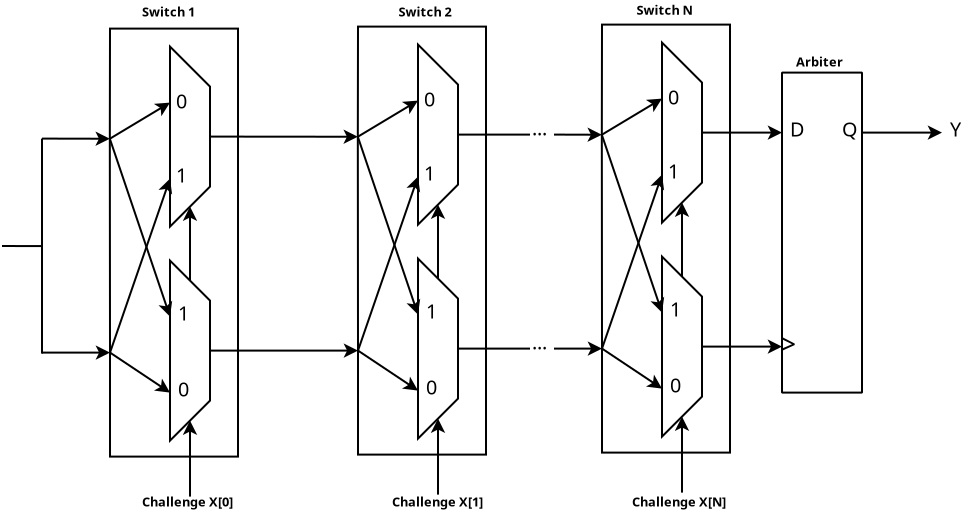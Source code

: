 <?xml version="1.0" encoding="UTF-8"?>
<dia:diagram xmlns:dia="http://www.lysator.liu.se/~alla/dia/">
  <dia:layer name="Background" visible="true" connectable="true" active="true">
    <dia:object type="Standard - Polygon" version="0" id="O0">
      <dia:attribute name="obj_pos">
        <dia:point val="-80,2.4"/>
      </dia:attribute>
      <dia:attribute name="obj_bb">
        <dia:rectangle val="-80.059,2.35;-73.55,23.85"/>
      </dia:attribute>
      <dia:attribute name="poly_points">
        <dia:point val="-80,2.4"/>
        <dia:point val="-73.6,2.4"/>
        <dia:point val="-73.6,23.8"/>
        <dia:point val="-80,23.8"/>
        <dia:point val="-80,18.6"/>
        <dia:point val="-80.009,7.907"/>
      </dia:attribute>
      <dia:attribute name="show_background">
        <dia:boolean val="false"/>
      </dia:attribute>
    </dia:object>
    <dia:group>
      <dia:attribute name="meta">
        <dia:composite type="dict"/>
      </dia:attribute>
      <dia:attribute name="matrix"/>
      <dia:group>
        <dia:attribute name="meta">
          <dia:composite type="dict"/>
        </dia:attribute>
        <dia:attribute name="matrix"/>
        <dia:object type="Standard - Polygon" version="0" id="O1">
          <dia:attribute name="obj_pos">
            <dia:point val="-77,3.3"/>
          </dia:attribute>
          <dia:attribute name="obj_bb">
            <dia:rectangle val="-77.05,3.179;-74.95,12.421"/>
          </dia:attribute>
          <dia:attribute name="poly_points">
            <dia:point val="-77,3.3"/>
            <dia:point val="-75,5.3"/>
            <dia:point val="-75,10.3"/>
            <dia:point val="-77,12.3"/>
            <dia:point val="-77,9.9"/>
            <dia:point val="-77,6.1"/>
          </dia:attribute>
          <dia:attribute name="show_background">
            <dia:boolean val="false"/>
          </dia:attribute>
        </dia:object>
        <dia:object type="Standard - Text" version="1" id="O2">
          <dia:attribute name="obj_pos">
            <dia:point val="-76.7,6.4"/>
          </dia:attribute>
          <dia:attribute name="obj_bb">
            <dia:rectangle val="-76.7,5.482;-76.073,6.635"/>
          </dia:attribute>
          <dia:attribute name="text">
            <dia:composite type="text">
              <dia:attribute name="string">
                <dia:string>#0#</dia:string>
              </dia:attribute>
              <dia:attribute name="font">
                <dia:font family="sans" style="0" name="Helvetica"/>
              </dia:attribute>
              <dia:attribute name="height">
                <dia:real val="1.235"/>
              </dia:attribute>
              <dia:attribute name="pos">
                <dia:point val="-76.7,6.4"/>
              </dia:attribute>
              <dia:attribute name="color">
                <dia:color val="#000000ff"/>
              </dia:attribute>
              <dia:attribute name="alignment">
                <dia:enum val="0"/>
              </dia:attribute>
            </dia:composite>
          </dia:attribute>
          <dia:attribute name="valign">
            <dia:enum val="3"/>
          </dia:attribute>
        </dia:object>
        <dia:object type="Standard - Text" version="1" id="O3">
          <dia:attribute name="obj_pos">
            <dia:point val="-76.7,10.1"/>
          </dia:attribute>
          <dia:attribute name="obj_bb">
            <dia:rectangle val="-76.7,9.182;-76.073,10.335"/>
          </dia:attribute>
          <dia:attribute name="text">
            <dia:composite type="text">
              <dia:attribute name="string">
                <dia:string>#1#</dia:string>
              </dia:attribute>
              <dia:attribute name="font">
                <dia:font family="sans" style="0" name="Helvetica"/>
              </dia:attribute>
              <dia:attribute name="height">
                <dia:real val="1.235"/>
              </dia:attribute>
              <dia:attribute name="pos">
                <dia:point val="-76.7,10.1"/>
              </dia:attribute>
              <dia:attribute name="color">
                <dia:color val="#000000ff"/>
              </dia:attribute>
              <dia:attribute name="alignment">
                <dia:enum val="0"/>
              </dia:attribute>
            </dia:composite>
          </dia:attribute>
          <dia:attribute name="valign">
            <dia:enum val="3"/>
          </dia:attribute>
        </dia:object>
      </dia:group>
      <dia:object type="Standard - Polygon" version="0" id="O4">
        <dia:attribute name="obj_pos">
          <dia:point val="-77,14"/>
        </dia:attribute>
        <dia:attribute name="obj_bb">
          <dia:rectangle val="-77.05,13.879;-74.95,23.121"/>
        </dia:attribute>
        <dia:attribute name="poly_points">
          <dia:point val="-77,14"/>
          <dia:point val="-75,16"/>
          <dia:point val="-75,21"/>
          <dia:point val="-77,23"/>
          <dia:point val="-77,20.6"/>
          <dia:point val="-77,16.8"/>
        </dia:attribute>
        <dia:attribute name="show_background">
          <dia:boolean val="false"/>
        </dia:attribute>
      </dia:object>
      <dia:object type="Standard - Text" version="1" id="O5">
        <dia:attribute name="obj_pos">
          <dia:point val="-76.6,20.8"/>
        </dia:attribute>
        <dia:attribute name="obj_bb">
          <dia:rectangle val="-76.6,19.883;-75.972,21.035"/>
        </dia:attribute>
        <dia:attribute name="text">
          <dia:composite type="text">
            <dia:attribute name="string">
              <dia:string>#0#</dia:string>
            </dia:attribute>
            <dia:attribute name="font">
              <dia:font family="sans" style="0" name="Helvetica"/>
            </dia:attribute>
            <dia:attribute name="height">
              <dia:real val="1.235"/>
            </dia:attribute>
            <dia:attribute name="pos">
              <dia:point val="-76.6,20.8"/>
            </dia:attribute>
            <dia:attribute name="color">
              <dia:color val="#000000ff"/>
            </dia:attribute>
            <dia:attribute name="alignment">
              <dia:enum val="0"/>
            </dia:attribute>
          </dia:composite>
        </dia:attribute>
        <dia:attribute name="valign">
          <dia:enum val="3"/>
        </dia:attribute>
        <dia:connections>
          <dia:connection handle="0" to="O4" connection="1"/>
        </dia:connections>
      </dia:object>
      <dia:object type="Standard - Text" version="1" id="O6">
        <dia:attribute name="obj_pos">
          <dia:point val="-76.6,17"/>
        </dia:attribute>
        <dia:attribute name="obj_bb">
          <dia:rectangle val="-76.6,16.082;-75.972,17.235"/>
        </dia:attribute>
        <dia:attribute name="text">
          <dia:composite type="text">
            <dia:attribute name="string">
              <dia:string>#1#</dia:string>
            </dia:attribute>
            <dia:attribute name="font">
              <dia:font family="sans" style="0" name="Helvetica"/>
            </dia:attribute>
            <dia:attribute name="height">
              <dia:real val="1.235"/>
            </dia:attribute>
            <dia:attribute name="pos">
              <dia:point val="-76.6,17"/>
            </dia:attribute>
            <dia:attribute name="color">
              <dia:color val="#000000ff"/>
            </dia:attribute>
            <dia:attribute name="alignment">
              <dia:enum val="0"/>
            </dia:attribute>
          </dia:composite>
        </dia:attribute>
        <dia:attribute name="valign">
          <dia:enum val="3"/>
        </dia:attribute>
      </dia:object>
      <dia:object type="Standard - Line" version="0" id="O7">
        <dia:attribute name="obj_pos">
          <dia:point val="-76,15"/>
        </dia:attribute>
        <dia:attribute name="obj_bb">
          <dia:rectangle val="-76.362,11.25;-75.638,15.05"/>
        </dia:attribute>
        <dia:attribute name="conn_endpoints">
          <dia:point val="-76,15"/>
          <dia:point val="-76,11.3"/>
        </dia:attribute>
        <dia:attribute name="numcp">
          <dia:int val="1"/>
        </dia:attribute>
        <dia:attribute name="end_arrow">
          <dia:enum val="22"/>
        </dia:attribute>
        <dia:attribute name="end_arrow_length">
          <dia:real val="0.5"/>
        </dia:attribute>
        <dia:attribute name="end_arrow_width">
          <dia:real val="0.5"/>
        </dia:attribute>
      </dia:object>
    </dia:group>
    <dia:object type="Standard - Text" version="1" id="O8">
      <dia:attribute name="obj_pos">
        <dia:point val="-78.27,1.905"/>
      </dia:attribute>
      <dia:attribute name="obj_bb">
        <dia:rectangle val="-78.27,1.31;-74.877,2.057"/>
      </dia:attribute>
      <dia:attribute name="text">
        <dia:composite type="text">
          <dia:attribute name="string">
            <dia:string>#Switch N #</dia:string>
          </dia:attribute>
          <dia:attribute name="font">
            <dia:font family="sans" style="80" name="Helvetica-Bold"/>
          </dia:attribute>
          <dia:attribute name="height">
            <dia:real val="0.8"/>
          </dia:attribute>
          <dia:attribute name="pos">
            <dia:point val="-78.27,1.905"/>
          </dia:attribute>
          <dia:attribute name="color">
            <dia:color val="#000000ff"/>
          </dia:attribute>
          <dia:attribute name="alignment">
            <dia:enum val="0"/>
          </dia:attribute>
        </dia:composite>
      </dia:attribute>
      <dia:attribute name="valign">
        <dia:enum val="3"/>
      </dia:attribute>
    </dia:object>
    <dia:object type="Standard - Line" version="0" id="O9">
      <dia:attribute name="obj_pos">
        <dia:point val="-80.009,7.907"/>
      </dia:attribute>
      <dia:attribute name="obj_bb">
        <dia:rectangle val="-80.073,7.843;-76.889,16.863"/>
      </dia:attribute>
      <dia:attribute name="conn_endpoints">
        <dia:point val="-80.009,7.907"/>
        <dia:point val="-77,16.8"/>
      </dia:attribute>
      <dia:attribute name="numcp">
        <dia:int val="1"/>
      </dia:attribute>
      <dia:attribute name="end_arrow">
        <dia:enum val="22"/>
      </dia:attribute>
      <dia:attribute name="end_arrow_length">
        <dia:real val="0.5"/>
      </dia:attribute>
      <dia:attribute name="end_arrow_width">
        <dia:real val="0.5"/>
      </dia:attribute>
      <dia:connections>
        <dia:connection handle="0" to="O0" connection="10"/>
        <dia:connection handle="1" to="O4" connection="10"/>
      </dia:connections>
    </dia:object>
    <dia:object type="Standard - Line" version="0" id="O10">
      <dia:attribute name="obj_pos">
        <dia:point val="-80.009,7.907"/>
      </dia:attribute>
      <dia:attribute name="obj_bb">
        <dia:rectangle val="-80.078,6.031;-76.931,7.975"/>
      </dia:attribute>
      <dia:attribute name="conn_endpoints">
        <dia:point val="-80.009,7.907"/>
        <dia:point val="-77,6.1"/>
      </dia:attribute>
      <dia:attribute name="numcp">
        <dia:int val="1"/>
      </dia:attribute>
      <dia:attribute name="end_arrow">
        <dia:enum val="22"/>
      </dia:attribute>
      <dia:attribute name="end_arrow_length">
        <dia:real val="0.5"/>
      </dia:attribute>
      <dia:attribute name="end_arrow_width">
        <dia:real val="0.5"/>
      </dia:attribute>
      <dia:connections>
        <dia:connection handle="0" to="O0" connection="10"/>
        <dia:connection handle="1" to="O1" connection="10"/>
      </dia:connections>
    </dia:object>
    <dia:object type="Standard - Line" version="0" id="O11">
      <dia:attribute name="obj_pos">
        <dia:point val="-80,18.6"/>
      </dia:attribute>
      <dia:attribute name="obj_bb">
        <dia:rectangle val="-80.064,9.836;-76.892,18.664"/>
      </dia:attribute>
      <dia:attribute name="conn_endpoints">
        <dia:point val="-80,18.6"/>
        <dia:point val="-77,9.9"/>
      </dia:attribute>
      <dia:attribute name="numcp">
        <dia:int val="1"/>
      </dia:attribute>
      <dia:attribute name="end_arrow">
        <dia:enum val="22"/>
      </dia:attribute>
      <dia:attribute name="end_arrow_length">
        <dia:real val="0.5"/>
      </dia:attribute>
      <dia:attribute name="end_arrow_width">
        <dia:real val="0.5"/>
      </dia:attribute>
      <dia:connections>
        <dia:connection handle="0" to="O0" connection="8"/>
        <dia:connection handle="1" to="O1" connection="8"/>
      </dia:connections>
    </dia:object>
    <dia:object type="Standard - Line" version="0" id="O12">
      <dia:attribute name="obj_pos">
        <dia:point val="-80,18.6"/>
      </dia:attribute>
      <dia:attribute name="obj_bb">
        <dia:rectangle val="-80.069,18.531;-76.931,20.669"/>
      </dia:attribute>
      <dia:attribute name="conn_endpoints">
        <dia:point val="-80,18.6"/>
        <dia:point val="-77,20.6"/>
      </dia:attribute>
      <dia:attribute name="numcp">
        <dia:int val="1"/>
      </dia:attribute>
      <dia:attribute name="end_arrow">
        <dia:enum val="22"/>
      </dia:attribute>
      <dia:attribute name="end_arrow_length">
        <dia:real val="0.5"/>
      </dia:attribute>
      <dia:attribute name="end_arrow_width">
        <dia:real val="0.5"/>
      </dia:attribute>
      <dia:connections>
        <dia:connection handle="0" to="O0" connection="8"/>
        <dia:connection handle="1" to="O4" connection="8"/>
      </dia:connections>
    </dia:object>
    <dia:object type="Standard - Line" version="0" id="O13">
      <dia:attribute name="obj_pos">
        <dia:point val="-76,25.8"/>
      </dia:attribute>
      <dia:attribute name="obj_bb">
        <dia:rectangle val="-76.362,21.95;-75.638,25.85"/>
      </dia:attribute>
      <dia:attribute name="conn_endpoints">
        <dia:point val="-76,25.8"/>
        <dia:point val="-76,22"/>
      </dia:attribute>
      <dia:attribute name="numcp">
        <dia:int val="1"/>
      </dia:attribute>
      <dia:attribute name="end_arrow">
        <dia:enum val="22"/>
      </dia:attribute>
      <dia:attribute name="end_arrow_length">
        <dia:real val="0.5"/>
      </dia:attribute>
      <dia:attribute name="end_arrow_width">
        <dia:real val="0.5"/>
      </dia:attribute>
      <dia:connections>
        <dia:connection handle="1" to="O4" connection="5"/>
      </dia:connections>
    </dia:object>
    <dia:object type="Standard - Line" version="0" id="O14">
      <dia:attribute name="obj_pos">
        <dia:point val="-82.4,7.9"/>
      </dia:attribute>
      <dia:attribute name="obj_bb">
        <dia:rectangle val="-82.45,7.543;-79.959,8.267"/>
      </dia:attribute>
      <dia:attribute name="conn_endpoints">
        <dia:point val="-82.4,7.9"/>
        <dia:point val="-80.009,7.907"/>
      </dia:attribute>
      <dia:attribute name="numcp">
        <dia:int val="1"/>
      </dia:attribute>
      <dia:attribute name="end_arrow">
        <dia:enum val="22"/>
      </dia:attribute>
      <dia:attribute name="end_arrow_length">
        <dia:real val="0.5"/>
      </dia:attribute>
      <dia:attribute name="end_arrow_width">
        <dia:real val="0.5"/>
      </dia:attribute>
      <dia:connections>
        <dia:connection handle="1" to="O0" connection="10"/>
      </dia:connections>
    </dia:object>
    <dia:object type="Standard - Line" version="0" id="O15">
      <dia:attribute name="obj_pos">
        <dia:point val="-82.4,18.6"/>
      </dia:attribute>
      <dia:attribute name="obj_bb">
        <dia:rectangle val="-82.45,18.238;-79.95,18.962"/>
      </dia:attribute>
      <dia:attribute name="conn_endpoints">
        <dia:point val="-82.4,18.6"/>
        <dia:point val="-80,18.6"/>
      </dia:attribute>
      <dia:attribute name="numcp">
        <dia:int val="1"/>
      </dia:attribute>
      <dia:attribute name="end_arrow">
        <dia:enum val="22"/>
      </dia:attribute>
      <dia:attribute name="end_arrow_length">
        <dia:real val="0.5"/>
      </dia:attribute>
      <dia:attribute name="end_arrow_width">
        <dia:real val="0.5"/>
      </dia:attribute>
      <dia:connections>
        <dia:connection handle="1" to="O0" connection="8"/>
      </dia:connections>
    </dia:object>
    <dia:object type="Standard - Polygon" version="0" id="O16">
      <dia:attribute name="obj_pos">
        <dia:point val="-71,4.8"/>
      </dia:attribute>
      <dia:attribute name="obj_bb">
        <dia:rectangle val="-71.05,4.75;-66.95,20.85"/>
      </dia:attribute>
      <dia:attribute name="poly_points">
        <dia:point val="-71,4.8"/>
        <dia:point val="-67,4.8"/>
        <dia:point val="-67,7.8"/>
        <dia:point val="-67,20.8"/>
        <dia:point val="-71,20.8"/>
        <dia:point val="-71,18.5"/>
        <dia:point val="-71,7.8"/>
      </dia:attribute>
      <dia:attribute name="show_background">
        <dia:boolean val="false"/>
      </dia:attribute>
      <dia:attribute name="line_join">
        <dia:enum val="2"/>
      </dia:attribute>
    </dia:object>
    <dia:object type="Standard - Text" version="1" id="O17">
      <dia:attribute name="obj_pos">
        <dia:point val="-70.6,8"/>
      </dia:attribute>
      <dia:attribute name="obj_bb">
        <dia:rectangle val="-70.6,7.082;-69.84,8.235"/>
      </dia:attribute>
      <dia:attribute name="text">
        <dia:composite type="text">
          <dia:attribute name="string">
            <dia:string>#D#</dia:string>
          </dia:attribute>
          <dia:attribute name="font">
            <dia:font family="sans" style="0" name="Helvetica"/>
          </dia:attribute>
          <dia:attribute name="height">
            <dia:real val="1.235"/>
          </dia:attribute>
          <dia:attribute name="pos">
            <dia:point val="-70.6,8"/>
          </dia:attribute>
          <dia:attribute name="color">
            <dia:color val="#000000ff"/>
          </dia:attribute>
          <dia:attribute name="alignment">
            <dia:enum val="0"/>
          </dia:attribute>
        </dia:composite>
      </dia:attribute>
      <dia:attribute name="valign">
        <dia:enum val="3"/>
      </dia:attribute>
    </dia:object>
    <dia:object type="Standard - Text" version="1" id="O18">
      <dia:attribute name="obj_pos">
        <dia:point val="-71.1,18.9"/>
      </dia:attribute>
      <dia:attribute name="obj_bb">
        <dia:rectangle val="-71.1,17.59;-69.918,19.235"/>
      </dia:attribute>
      <dia:attribute name="text">
        <dia:composite type="text">
          <dia:attribute name="string">
            <dia:string>#&gt;#</dia:string>
          </dia:attribute>
          <dia:attribute name="font">
            <dia:font family="sans" style="0" name="Helvetica"/>
          </dia:attribute>
          <dia:attribute name="height">
            <dia:real val="1.764"/>
          </dia:attribute>
          <dia:attribute name="pos">
            <dia:point val="-71.1,18.9"/>
          </dia:attribute>
          <dia:attribute name="color">
            <dia:color val="#000000ff"/>
          </dia:attribute>
          <dia:attribute name="alignment">
            <dia:enum val="0"/>
          </dia:attribute>
        </dia:composite>
      </dia:attribute>
      <dia:attribute name="valign">
        <dia:enum val="3"/>
      </dia:attribute>
    </dia:object>
    <dia:object type="Standard - Text" version="1" id="O19">
      <dia:attribute name="obj_pos">
        <dia:point val="-68,8"/>
      </dia:attribute>
      <dia:attribute name="obj_bb">
        <dia:rectangle val="-68,7.082;-67.222,8.235"/>
      </dia:attribute>
      <dia:attribute name="text">
        <dia:composite type="text">
          <dia:attribute name="string">
            <dia:string>#Q#</dia:string>
          </dia:attribute>
          <dia:attribute name="font">
            <dia:font family="sans" style="0" name="Helvetica"/>
          </dia:attribute>
          <dia:attribute name="height">
            <dia:real val="1.235"/>
          </dia:attribute>
          <dia:attribute name="pos">
            <dia:point val="-68,8"/>
          </dia:attribute>
          <dia:attribute name="color">
            <dia:color val="#000000ff"/>
          </dia:attribute>
          <dia:attribute name="alignment">
            <dia:enum val="0"/>
          </dia:attribute>
        </dia:composite>
      </dia:attribute>
      <dia:attribute name="valign">
        <dia:enum val="3"/>
      </dia:attribute>
    </dia:object>
    <dia:object type="Standard - Line" version="0" id="O20">
      <dia:attribute name="obj_pos">
        <dia:point val="-75,7.8"/>
      </dia:attribute>
      <dia:attribute name="obj_bb">
        <dia:rectangle val="-75.05,7.438;-70.95,8.162"/>
      </dia:attribute>
      <dia:attribute name="conn_endpoints">
        <dia:point val="-75,7.8"/>
        <dia:point val="-71,7.8"/>
      </dia:attribute>
      <dia:attribute name="numcp">
        <dia:int val="1"/>
      </dia:attribute>
      <dia:attribute name="end_arrow">
        <dia:enum val="22"/>
      </dia:attribute>
      <dia:attribute name="end_arrow_length">
        <dia:real val="0.5"/>
      </dia:attribute>
      <dia:attribute name="end_arrow_width">
        <dia:real val="0.5"/>
      </dia:attribute>
      <dia:connections>
        <dia:connection handle="0" to="O1" connection="3"/>
        <dia:connection handle="1" to="O16" connection="12"/>
      </dia:connections>
    </dia:object>
    <dia:object type="Standard - Line" version="0" id="O21">
      <dia:attribute name="obj_pos">
        <dia:point val="-75,18.5"/>
      </dia:attribute>
      <dia:attribute name="obj_bb">
        <dia:rectangle val="-75.05,18.138;-70.95,18.862"/>
      </dia:attribute>
      <dia:attribute name="conn_endpoints">
        <dia:point val="-75,18.5"/>
        <dia:point val="-71,18.5"/>
      </dia:attribute>
      <dia:attribute name="numcp">
        <dia:int val="1"/>
      </dia:attribute>
      <dia:attribute name="end_arrow">
        <dia:enum val="22"/>
      </dia:attribute>
      <dia:attribute name="end_arrow_length">
        <dia:real val="0.5"/>
      </dia:attribute>
      <dia:attribute name="end_arrow_width">
        <dia:real val="0.5"/>
      </dia:attribute>
      <dia:connections>
        <dia:connection handle="0" to="O4" connection="3"/>
        <dia:connection handle="1" to="O16" connection="10"/>
      </dia:connections>
    </dia:object>
    <dia:object type="Standard - Polygon" version="0" id="O22">
      <dia:attribute name="obj_pos">
        <dia:point val="-92.2,2.5"/>
      </dia:attribute>
      <dia:attribute name="obj_bb">
        <dia:rectangle val="-92.259,2.45;-85.75,23.95"/>
      </dia:attribute>
      <dia:attribute name="poly_points">
        <dia:point val="-92.2,2.5"/>
        <dia:point val="-85.8,2.5"/>
        <dia:point val="-85.8,23.9"/>
        <dia:point val="-92.2,23.9"/>
        <dia:point val="-92.2,18.7"/>
        <dia:point val="-92.209,8.007"/>
      </dia:attribute>
      <dia:attribute name="show_background">
        <dia:boolean val="false"/>
      </dia:attribute>
    </dia:object>
    <dia:group>
      <dia:attribute name="meta">
        <dia:composite type="dict"/>
      </dia:attribute>
      <dia:attribute name="matrix"/>
      <dia:group>
        <dia:attribute name="meta">
          <dia:composite type="dict"/>
        </dia:attribute>
        <dia:attribute name="matrix"/>
        <dia:object type="Standard - Polygon" version="0" id="O23">
          <dia:attribute name="obj_pos">
            <dia:point val="-89.2,3.4"/>
          </dia:attribute>
          <dia:attribute name="obj_bb">
            <dia:rectangle val="-89.25,3.279;-87.15,12.521"/>
          </dia:attribute>
          <dia:attribute name="poly_points">
            <dia:point val="-89.2,3.4"/>
            <dia:point val="-87.2,5.4"/>
            <dia:point val="-87.2,10.4"/>
            <dia:point val="-89.2,12.4"/>
            <dia:point val="-89.2,10"/>
            <dia:point val="-89.2,6.2"/>
          </dia:attribute>
          <dia:attribute name="show_background">
            <dia:boolean val="false"/>
          </dia:attribute>
        </dia:object>
        <dia:object type="Standard - Text" version="1" id="O24">
          <dia:attribute name="obj_pos">
            <dia:point val="-88.9,6.5"/>
          </dia:attribute>
          <dia:attribute name="obj_bb">
            <dia:rectangle val="-88.9,5.582;-88.272,6.735"/>
          </dia:attribute>
          <dia:attribute name="text">
            <dia:composite type="text">
              <dia:attribute name="string">
                <dia:string>#0#</dia:string>
              </dia:attribute>
              <dia:attribute name="font">
                <dia:font family="sans" style="0" name="Helvetica"/>
              </dia:attribute>
              <dia:attribute name="height">
                <dia:real val="1.235"/>
              </dia:attribute>
              <dia:attribute name="pos">
                <dia:point val="-88.9,6.5"/>
              </dia:attribute>
              <dia:attribute name="color">
                <dia:color val="#000000ff"/>
              </dia:attribute>
              <dia:attribute name="alignment">
                <dia:enum val="0"/>
              </dia:attribute>
            </dia:composite>
          </dia:attribute>
          <dia:attribute name="valign">
            <dia:enum val="3"/>
          </dia:attribute>
        </dia:object>
        <dia:object type="Standard - Text" version="1" id="O25">
          <dia:attribute name="obj_pos">
            <dia:point val="-88.9,10.2"/>
          </dia:attribute>
          <dia:attribute name="obj_bb">
            <dia:rectangle val="-88.9,9.283;-88.272,10.435"/>
          </dia:attribute>
          <dia:attribute name="text">
            <dia:composite type="text">
              <dia:attribute name="string">
                <dia:string>#1#</dia:string>
              </dia:attribute>
              <dia:attribute name="font">
                <dia:font family="sans" style="0" name="Helvetica"/>
              </dia:attribute>
              <dia:attribute name="height">
                <dia:real val="1.235"/>
              </dia:attribute>
              <dia:attribute name="pos">
                <dia:point val="-88.9,10.2"/>
              </dia:attribute>
              <dia:attribute name="color">
                <dia:color val="#000000ff"/>
              </dia:attribute>
              <dia:attribute name="alignment">
                <dia:enum val="0"/>
              </dia:attribute>
            </dia:composite>
          </dia:attribute>
          <dia:attribute name="valign">
            <dia:enum val="3"/>
          </dia:attribute>
        </dia:object>
      </dia:group>
      <dia:object type="Standard - Polygon" version="0" id="O26">
        <dia:attribute name="obj_pos">
          <dia:point val="-89.2,14.1"/>
        </dia:attribute>
        <dia:attribute name="obj_bb">
          <dia:rectangle val="-89.25,13.979;-87.15,23.221"/>
        </dia:attribute>
        <dia:attribute name="poly_points">
          <dia:point val="-89.2,14.1"/>
          <dia:point val="-87.2,16.1"/>
          <dia:point val="-87.2,21.1"/>
          <dia:point val="-89.2,23.1"/>
          <dia:point val="-89.2,20.7"/>
          <dia:point val="-89.2,16.9"/>
        </dia:attribute>
        <dia:attribute name="show_background">
          <dia:boolean val="false"/>
        </dia:attribute>
      </dia:object>
      <dia:object type="Standard - Text" version="1" id="O27">
        <dia:attribute name="obj_pos">
          <dia:point val="-88.8,20.9"/>
        </dia:attribute>
        <dia:attribute name="obj_bb">
          <dia:rectangle val="-88.8,19.983;-88.172,21.135"/>
        </dia:attribute>
        <dia:attribute name="text">
          <dia:composite type="text">
            <dia:attribute name="string">
              <dia:string>#0#</dia:string>
            </dia:attribute>
            <dia:attribute name="font">
              <dia:font family="sans" style="0" name="Helvetica"/>
            </dia:attribute>
            <dia:attribute name="height">
              <dia:real val="1.235"/>
            </dia:attribute>
            <dia:attribute name="pos">
              <dia:point val="-88.8,20.9"/>
            </dia:attribute>
            <dia:attribute name="color">
              <dia:color val="#000000ff"/>
            </dia:attribute>
            <dia:attribute name="alignment">
              <dia:enum val="0"/>
            </dia:attribute>
          </dia:composite>
        </dia:attribute>
        <dia:attribute name="valign">
          <dia:enum val="3"/>
        </dia:attribute>
        <dia:connections>
          <dia:connection handle="0" to="O26" connection="1"/>
        </dia:connections>
      </dia:object>
      <dia:object type="Standard - Text" version="1" id="O28">
        <dia:attribute name="obj_pos">
          <dia:point val="-88.8,17.1"/>
        </dia:attribute>
        <dia:attribute name="obj_bb">
          <dia:rectangle val="-88.8,16.183;-88.172,17.335"/>
        </dia:attribute>
        <dia:attribute name="text">
          <dia:composite type="text">
            <dia:attribute name="string">
              <dia:string>#1#</dia:string>
            </dia:attribute>
            <dia:attribute name="font">
              <dia:font family="sans" style="0" name="Helvetica"/>
            </dia:attribute>
            <dia:attribute name="height">
              <dia:real val="1.235"/>
            </dia:attribute>
            <dia:attribute name="pos">
              <dia:point val="-88.8,17.1"/>
            </dia:attribute>
            <dia:attribute name="color">
              <dia:color val="#000000ff"/>
            </dia:attribute>
            <dia:attribute name="alignment">
              <dia:enum val="0"/>
            </dia:attribute>
          </dia:composite>
        </dia:attribute>
        <dia:attribute name="valign">
          <dia:enum val="3"/>
        </dia:attribute>
      </dia:object>
      <dia:object type="Standard - Line" version="0" id="O29">
        <dia:attribute name="obj_pos">
          <dia:point val="-88.2,15.1"/>
        </dia:attribute>
        <dia:attribute name="obj_bb">
          <dia:rectangle val="-88.562,11.35;-87.838,15.15"/>
        </dia:attribute>
        <dia:attribute name="conn_endpoints">
          <dia:point val="-88.2,15.1"/>
          <dia:point val="-88.2,11.4"/>
        </dia:attribute>
        <dia:attribute name="numcp">
          <dia:int val="1"/>
        </dia:attribute>
        <dia:attribute name="end_arrow">
          <dia:enum val="22"/>
        </dia:attribute>
        <dia:attribute name="end_arrow_length">
          <dia:real val="0.5"/>
        </dia:attribute>
        <dia:attribute name="end_arrow_width">
          <dia:real val="0.5"/>
        </dia:attribute>
      </dia:object>
    </dia:group>
    <dia:object type="Standard - Text" version="1" id="O30">
      <dia:attribute name="obj_pos">
        <dia:point val="-90.177,2"/>
      </dia:attribute>
      <dia:attribute name="obj_bb">
        <dia:rectangle val="-90.177,1.405;-87.097,2.152"/>
      </dia:attribute>
      <dia:attribute name="text">
        <dia:composite type="text">
          <dia:attribute name="string">
            <dia:string>#Switch 2#</dia:string>
          </dia:attribute>
          <dia:attribute name="font">
            <dia:font family="sans" style="80" name="Helvetica-Bold"/>
          </dia:attribute>
          <dia:attribute name="height">
            <dia:real val="0.8"/>
          </dia:attribute>
          <dia:attribute name="pos">
            <dia:point val="-90.177,2"/>
          </dia:attribute>
          <dia:attribute name="color">
            <dia:color val="#000000ff"/>
          </dia:attribute>
          <dia:attribute name="alignment">
            <dia:enum val="0"/>
          </dia:attribute>
        </dia:composite>
      </dia:attribute>
      <dia:attribute name="valign">
        <dia:enum val="3"/>
      </dia:attribute>
    </dia:object>
    <dia:object type="Standard - Line" version="0" id="O31">
      <dia:attribute name="obj_pos">
        <dia:point val="-92.209,8.007"/>
      </dia:attribute>
      <dia:attribute name="obj_bb">
        <dia:rectangle val="-92.273,7.944;-89.089,16.963"/>
      </dia:attribute>
      <dia:attribute name="conn_endpoints">
        <dia:point val="-92.209,8.007"/>
        <dia:point val="-89.2,16.9"/>
      </dia:attribute>
      <dia:attribute name="numcp">
        <dia:int val="1"/>
      </dia:attribute>
      <dia:attribute name="end_arrow">
        <dia:enum val="22"/>
      </dia:attribute>
      <dia:attribute name="end_arrow_length">
        <dia:real val="0.5"/>
      </dia:attribute>
      <dia:attribute name="end_arrow_width">
        <dia:real val="0.5"/>
      </dia:attribute>
      <dia:connections>
        <dia:connection handle="0" to="O22" connection="10"/>
        <dia:connection handle="1" to="O26" connection="10"/>
      </dia:connections>
    </dia:object>
    <dia:object type="Standard - Line" version="0" id="O32">
      <dia:attribute name="obj_pos">
        <dia:point val="-92.209,8.007"/>
      </dia:attribute>
      <dia:attribute name="obj_bb">
        <dia:rectangle val="-92.278,6.131;-89.131,8.075"/>
      </dia:attribute>
      <dia:attribute name="conn_endpoints">
        <dia:point val="-92.209,8.007"/>
        <dia:point val="-89.2,6.2"/>
      </dia:attribute>
      <dia:attribute name="numcp">
        <dia:int val="1"/>
      </dia:attribute>
      <dia:attribute name="end_arrow">
        <dia:enum val="22"/>
      </dia:attribute>
      <dia:attribute name="end_arrow_length">
        <dia:real val="0.5"/>
      </dia:attribute>
      <dia:attribute name="end_arrow_width">
        <dia:real val="0.5"/>
      </dia:attribute>
      <dia:connections>
        <dia:connection handle="0" to="O22" connection="10"/>
        <dia:connection handle="1" to="O23" connection="10"/>
      </dia:connections>
    </dia:object>
    <dia:object type="Standard - Line" version="0" id="O33">
      <dia:attribute name="obj_pos">
        <dia:point val="-92.2,18.7"/>
      </dia:attribute>
      <dia:attribute name="obj_bb">
        <dia:rectangle val="-92.264,9.936;-89.092,18.764"/>
      </dia:attribute>
      <dia:attribute name="conn_endpoints">
        <dia:point val="-92.2,18.7"/>
        <dia:point val="-89.2,10"/>
      </dia:attribute>
      <dia:attribute name="numcp">
        <dia:int val="1"/>
      </dia:attribute>
      <dia:attribute name="end_arrow">
        <dia:enum val="22"/>
      </dia:attribute>
      <dia:attribute name="end_arrow_length">
        <dia:real val="0.5"/>
      </dia:attribute>
      <dia:attribute name="end_arrow_width">
        <dia:real val="0.5"/>
      </dia:attribute>
      <dia:connections>
        <dia:connection handle="0" to="O22" connection="8"/>
        <dia:connection handle="1" to="O23" connection="8"/>
      </dia:connections>
    </dia:object>
    <dia:object type="Standard - Line" version="0" id="O34">
      <dia:attribute name="obj_pos">
        <dia:point val="-92.2,18.7"/>
      </dia:attribute>
      <dia:attribute name="obj_bb">
        <dia:rectangle val="-92.269,18.631;-89.131,20.769"/>
      </dia:attribute>
      <dia:attribute name="conn_endpoints">
        <dia:point val="-92.2,18.7"/>
        <dia:point val="-89.2,20.7"/>
      </dia:attribute>
      <dia:attribute name="numcp">
        <dia:int val="1"/>
      </dia:attribute>
      <dia:attribute name="end_arrow">
        <dia:enum val="22"/>
      </dia:attribute>
      <dia:attribute name="end_arrow_length">
        <dia:real val="0.5"/>
      </dia:attribute>
      <dia:attribute name="end_arrow_width">
        <dia:real val="0.5"/>
      </dia:attribute>
      <dia:connections>
        <dia:connection handle="0" to="O22" connection="8"/>
        <dia:connection handle="1" to="O26" connection="8"/>
      </dia:connections>
    </dia:object>
    <dia:object type="Standard - Line" version="0" id="O35">
      <dia:attribute name="obj_pos">
        <dia:point val="-88.2,25.9"/>
      </dia:attribute>
      <dia:attribute name="obj_bb">
        <dia:rectangle val="-88.562,22.05;-87.838,25.95"/>
      </dia:attribute>
      <dia:attribute name="conn_endpoints">
        <dia:point val="-88.2,25.9"/>
        <dia:point val="-88.2,22.1"/>
      </dia:attribute>
      <dia:attribute name="numcp">
        <dia:int val="1"/>
      </dia:attribute>
      <dia:attribute name="end_arrow">
        <dia:enum val="22"/>
      </dia:attribute>
      <dia:attribute name="end_arrow_length">
        <dia:real val="0.5"/>
      </dia:attribute>
      <dia:attribute name="end_arrow_width">
        <dia:real val="0.5"/>
      </dia:attribute>
      <dia:connections>
        <dia:connection handle="1" to="O26" connection="5"/>
      </dia:connections>
    </dia:object>
    <dia:object type="Standard - Line" version="0" id="O36">
      <dia:attribute name="obj_pos">
        <dia:point val="-99.6,8"/>
      </dia:attribute>
      <dia:attribute name="obj_bb">
        <dia:rectangle val="-99.65,7.644;-92.159,8.368"/>
      </dia:attribute>
      <dia:attribute name="conn_endpoints">
        <dia:point val="-99.6,8"/>
        <dia:point val="-92.209,8.007"/>
      </dia:attribute>
      <dia:attribute name="numcp">
        <dia:int val="1"/>
      </dia:attribute>
      <dia:attribute name="end_arrow">
        <dia:enum val="22"/>
      </dia:attribute>
      <dia:attribute name="end_arrow_length">
        <dia:real val="0.5"/>
      </dia:attribute>
      <dia:attribute name="end_arrow_width">
        <dia:real val="0.5"/>
      </dia:attribute>
      <dia:connections>
        <dia:connection handle="0" to="O39" connection="3"/>
        <dia:connection handle="1" to="O22" connection="10"/>
      </dia:connections>
    </dia:object>
    <dia:object type="Standard - Line" version="0" id="O37">
      <dia:attribute name="obj_pos">
        <dia:point val="-99.6,18.7"/>
      </dia:attribute>
      <dia:attribute name="obj_bb">
        <dia:rectangle val="-99.65,18.338;-92.15,19.062"/>
      </dia:attribute>
      <dia:attribute name="conn_endpoints">
        <dia:point val="-99.6,18.7"/>
        <dia:point val="-92.2,18.7"/>
      </dia:attribute>
      <dia:attribute name="numcp">
        <dia:int val="1"/>
      </dia:attribute>
      <dia:attribute name="end_arrow">
        <dia:enum val="22"/>
      </dia:attribute>
      <dia:attribute name="end_arrow_length">
        <dia:real val="0.5"/>
      </dia:attribute>
      <dia:attribute name="end_arrow_width">
        <dia:real val="0.5"/>
      </dia:attribute>
      <dia:connections>
        <dia:connection handle="0" to="O42" connection="3"/>
        <dia:connection handle="1" to="O22" connection="8"/>
      </dia:connections>
    </dia:object>
    <dia:object type="Standard - Polygon" version="0" id="O38">
      <dia:attribute name="obj_pos">
        <dia:point val="-104.6,2.6"/>
      </dia:attribute>
      <dia:attribute name="obj_bb">
        <dia:rectangle val="-104.659,2.55;-98.15,24.05"/>
      </dia:attribute>
      <dia:attribute name="poly_points">
        <dia:point val="-104.6,2.6"/>
        <dia:point val="-98.2,2.6"/>
        <dia:point val="-98.2,24"/>
        <dia:point val="-104.6,24"/>
        <dia:point val="-104.6,18.8"/>
        <dia:point val="-104.609,8.107"/>
      </dia:attribute>
      <dia:attribute name="show_background">
        <dia:boolean val="false"/>
      </dia:attribute>
    </dia:object>
    <dia:group>
      <dia:attribute name="meta">
        <dia:composite type="dict"/>
      </dia:attribute>
      <dia:attribute name="matrix"/>
      <dia:group>
        <dia:attribute name="meta">
          <dia:composite type="dict"/>
        </dia:attribute>
        <dia:attribute name="matrix"/>
        <dia:object type="Standard - Polygon" version="0" id="O39">
          <dia:attribute name="obj_pos">
            <dia:point val="-101.6,3.5"/>
          </dia:attribute>
          <dia:attribute name="obj_bb">
            <dia:rectangle val="-101.65,3.379;-99.55,12.621"/>
          </dia:attribute>
          <dia:attribute name="poly_points">
            <dia:point val="-101.6,3.5"/>
            <dia:point val="-99.6,5.5"/>
            <dia:point val="-99.6,10.5"/>
            <dia:point val="-101.6,12.5"/>
            <dia:point val="-101.6,10.1"/>
            <dia:point val="-101.6,6.3"/>
          </dia:attribute>
          <dia:attribute name="show_background">
            <dia:boolean val="false"/>
          </dia:attribute>
        </dia:object>
        <dia:object type="Standard - Text" version="1" id="O40">
          <dia:attribute name="obj_pos">
            <dia:point val="-101.3,6.6"/>
          </dia:attribute>
          <dia:attribute name="obj_bb">
            <dia:rectangle val="-101.3,5.683;-100.672,6.835"/>
          </dia:attribute>
          <dia:attribute name="text">
            <dia:composite type="text">
              <dia:attribute name="string">
                <dia:string>#0#</dia:string>
              </dia:attribute>
              <dia:attribute name="font">
                <dia:font family="sans" style="0" name="Helvetica"/>
              </dia:attribute>
              <dia:attribute name="height">
                <dia:real val="1.235"/>
              </dia:attribute>
              <dia:attribute name="pos">
                <dia:point val="-101.3,6.6"/>
              </dia:attribute>
              <dia:attribute name="color">
                <dia:color val="#000000ff"/>
              </dia:attribute>
              <dia:attribute name="alignment">
                <dia:enum val="0"/>
              </dia:attribute>
            </dia:composite>
          </dia:attribute>
          <dia:attribute name="valign">
            <dia:enum val="3"/>
          </dia:attribute>
        </dia:object>
        <dia:object type="Standard - Text" version="1" id="O41">
          <dia:attribute name="obj_pos">
            <dia:point val="-101.3,10.3"/>
          </dia:attribute>
          <dia:attribute name="obj_bb">
            <dia:rectangle val="-101.3,9.383;-100.672,10.535"/>
          </dia:attribute>
          <dia:attribute name="text">
            <dia:composite type="text">
              <dia:attribute name="string">
                <dia:string>#1#</dia:string>
              </dia:attribute>
              <dia:attribute name="font">
                <dia:font family="sans" style="0" name="Helvetica"/>
              </dia:attribute>
              <dia:attribute name="height">
                <dia:real val="1.235"/>
              </dia:attribute>
              <dia:attribute name="pos">
                <dia:point val="-101.3,10.3"/>
              </dia:attribute>
              <dia:attribute name="color">
                <dia:color val="#000000ff"/>
              </dia:attribute>
              <dia:attribute name="alignment">
                <dia:enum val="0"/>
              </dia:attribute>
            </dia:composite>
          </dia:attribute>
          <dia:attribute name="valign">
            <dia:enum val="3"/>
          </dia:attribute>
        </dia:object>
      </dia:group>
      <dia:object type="Standard - Polygon" version="0" id="O42">
        <dia:attribute name="obj_pos">
          <dia:point val="-101.6,14.2"/>
        </dia:attribute>
        <dia:attribute name="obj_bb">
          <dia:rectangle val="-101.65,14.079;-99.55,23.321"/>
        </dia:attribute>
        <dia:attribute name="poly_points">
          <dia:point val="-101.6,14.2"/>
          <dia:point val="-99.6,16.2"/>
          <dia:point val="-99.6,21.2"/>
          <dia:point val="-101.6,23.2"/>
          <dia:point val="-101.6,20.8"/>
          <dia:point val="-101.6,17"/>
        </dia:attribute>
        <dia:attribute name="show_background">
          <dia:boolean val="false"/>
        </dia:attribute>
      </dia:object>
      <dia:object type="Standard - Text" version="1" id="O43">
        <dia:attribute name="obj_pos">
          <dia:point val="-101.2,21"/>
        </dia:attribute>
        <dia:attribute name="obj_bb">
          <dia:rectangle val="-101.2,20.082;-100.573,21.235"/>
        </dia:attribute>
        <dia:attribute name="text">
          <dia:composite type="text">
            <dia:attribute name="string">
              <dia:string>#0#</dia:string>
            </dia:attribute>
            <dia:attribute name="font">
              <dia:font family="sans" style="0" name="Helvetica"/>
            </dia:attribute>
            <dia:attribute name="height">
              <dia:real val="1.235"/>
            </dia:attribute>
            <dia:attribute name="pos">
              <dia:point val="-101.2,21"/>
            </dia:attribute>
            <dia:attribute name="color">
              <dia:color val="#000000ff"/>
            </dia:attribute>
            <dia:attribute name="alignment">
              <dia:enum val="0"/>
            </dia:attribute>
          </dia:composite>
        </dia:attribute>
        <dia:attribute name="valign">
          <dia:enum val="3"/>
        </dia:attribute>
        <dia:connections>
          <dia:connection handle="0" to="O42" connection="1"/>
        </dia:connections>
      </dia:object>
      <dia:object type="Standard - Text" version="1" id="O44">
        <dia:attribute name="obj_pos">
          <dia:point val="-101.2,17.2"/>
        </dia:attribute>
        <dia:attribute name="obj_bb">
          <dia:rectangle val="-101.2,16.282;-100.573,17.435"/>
        </dia:attribute>
        <dia:attribute name="text">
          <dia:composite type="text">
            <dia:attribute name="string">
              <dia:string>#1#</dia:string>
            </dia:attribute>
            <dia:attribute name="font">
              <dia:font family="sans" style="0" name="Helvetica"/>
            </dia:attribute>
            <dia:attribute name="height">
              <dia:real val="1.235"/>
            </dia:attribute>
            <dia:attribute name="pos">
              <dia:point val="-101.2,17.2"/>
            </dia:attribute>
            <dia:attribute name="color">
              <dia:color val="#000000ff"/>
            </dia:attribute>
            <dia:attribute name="alignment">
              <dia:enum val="0"/>
            </dia:attribute>
          </dia:composite>
        </dia:attribute>
        <dia:attribute name="valign">
          <dia:enum val="3"/>
        </dia:attribute>
      </dia:object>
      <dia:object type="Standard - Line" version="0" id="O45">
        <dia:attribute name="obj_pos">
          <dia:point val="-100.6,15.2"/>
        </dia:attribute>
        <dia:attribute name="obj_bb">
          <dia:rectangle val="-100.962,11.45;-100.238,15.25"/>
        </dia:attribute>
        <dia:attribute name="conn_endpoints">
          <dia:point val="-100.6,15.2"/>
          <dia:point val="-100.6,11.5"/>
        </dia:attribute>
        <dia:attribute name="numcp">
          <dia:int val="1"/>
        </dia:attribute>
        <dia:attribute name="end_arrow">
          <dia:enum val="22"/>
        </dia:attribute>
        <dia:attribute name="end_arrow_length">
          <dia:real val="0.5"/>
        </dia:attribute>
        <dia:attribute name="end_arrow_width">
          <dia:real val="0.5"/>
        </dia:attribute>
      </dia:object>
    </dia:group>
    <dia:object type="Standard - Text" version="1" id="O46">
      <dia:attribute name="obj_pos">
        <dia:point val="-103,2"/>
      </dia:attribute>
      <dia:attribute name="obj_bb">
        <dia:rectangle val="-103,1.405;-99.698,2.152"/>
      </dia:attribute>
      <dia:attribute name="text">
        <dia:composite type="text">
          <dia:attribute name="string">
            <dia:string>#Switch 1 #</dia:string>
          </dia:attribute>
          <dia:attribute name="font">
            <dia:font family="sans" style="80" name="Helvetica-Bold"/>
          </dia:attribute>
          <dia:attribute name="height">
            <dia:real val="0.8"/>
          </dia:attribute>
          <dia:attribute name="pos">
            <dia:point val="-103,2"/>
          </dia:attribute>
          <dia:attribute name="color">
            <dia:color val="#000000ff"/>
          </dia:attribute>
          <dia:attribute name="alignment">
            <dia:enum val="0"/>
          </dia:attribute>
        </dia:composite>
      </dia:attribute>
      <dia:attribute name="valign">
        <dia:enum val="3"/>
      </dia:attribute>
    </dia:object>
    <dia:object type="Standard - Line" version="0" id="O47">
      <dia:attribute name="obj_pos">
        <dia:point val="-104.609,8.107"/>
      </dia:attribute>
      <dia:attribute name="obj_bb">
        <dia:rectangle val="-104.672,8.043;-101.489,17.063"/>
      </dia:attribute>
      <dia:attribute name="conn_endpoints">
        <dia:point val="-104.609,8.107"/>
        <dia:point val="-101.6,17"/>
      </dia:attribute>
      <dia:attribute name="numcp">
        <dia:int val="1"/>
      </dia:attribute>
      <dia:attribute name="end_arrow">
        <dia:enum val="22"/>
      </dia:attribute>
      <dia:attribute name="end_arrow_length">
        <dia:real val="0.5"/>
      </dia:attribute>
      <dia:attribute name="end_arrow_width">
        <dia:real val="0.5"/>
      </dia:attribute>
      <dia:connections>
        <dia:connection handle="0" to="O38" connection="10"/>
        <dia:connection handle="1" to="O42" connection="10"/>
      </dia:connections>
    </dia:object>
    <dia:object type="Standard - Line" version="0" id="O48">
      <dia:attribute name="obj_pos">
        <dia:point val="-104.609,8.107"/>
      </dia:attribute>
      <dia:attribute name="obj_bb">
        <dia:rectangle val="-104.678,6.231;-101.531,8.175"/>
      </dia:attribute>
      <dia:attribute name="conn_endpoints">
        <dia:point val="-104.609,8.107"/>
        <dia:point val="-101.6,6.3"/>
      </dia:attribute>
      <dia:attribute name="numcp">
        <dia:int val="1"/>
      </dia:attribute>
      <dia:attribute name="end_arrow">
        <dia:enum val="22"/>
      </dia:attribute>
      <dia:attribute name="end_arrow_length">
        <dia:real val="0.5"/>
      </dia:attribute>
      <dia:attribute name="end_arrow_width">
        <dia:real val="0.5"/>
      </dia:attribute>
      <dia:connections>
        <dia:connection handle="0" to="O38" connection="10"/>
        <dia:connection handle="1" to="O39" connection="10"/>
      </dia:connections>
    </dia:object>
    <dia:object type="Standard - Line" version="0" id="O49">
      <dia:attribute name="obj_pos">
        <dia:point val="-104.6,18.8"/>
      </dia:attribute>
      <dia:attribute name="obj_bb">
        <dia:rectangle val="-104.664,10.036;-101.492,18.864"/>
      </dia:attribute>
      <dia:attribute name="conn_endpoints">
        <dia:point val="-104.6,18.8"/>
        <dia:point val="-101.6,10.1"/>
      </dia:attribute>
      <dia:attribute name="numcp">
        <dia:int val="1"/>
      </dia:attribute>
      <dia:attribute name="end_arrow">
        <dia:enum val="22"/>
      </dia:attribute>
      <dia:attribute name="end_arrow_length">
        <dia:real val="0.5"/>
      </dia:attribute>
      <dia:attribute name="end_arrow_width">
        <dia:real val="0.5"/>
      </dia:attribute>
      <dia:connections>
        <dia:connection handle="0" to="O38" connection="8"/>
        <dia:connection handle="1" to="O39" connection="8"/>
      </dia:connections>
    </dia:object>
    <dia:object type="Standard - Line" version="0" id="O50">
      <dia:attribute name="obj_pos">
        <dia:point val="-104.6,18.8"/>
      </dia:attribute>
      <dia:attribute name="obj_bb">
        <dia:rectangle val="-104.669,18.731;-101.531,20.869"/>
      </dia:attribute>
      <dia:attribute name="conn_endpoints">
        <dia:point val="-104.6,18.8"/>
        <dia:point val="-101.6,20.8"/>
      </dia:attribute>
      <dia:attribute name="numcp">
        <dia:int val="1"/>
      </dia:attribute>
      <dia:attribute name="end_arrow">
        <dia:enum val="22"/>
      </dia:attribute>
      <dia:attribute name="end_arrow_length">
        <dia:real val="0.5"/>
      </dia:attribute>
      <dia:attribute name="end_arrow_width">
        <dia:real val="0.5"/>
      </dia:attribute>
      <dia:connections>
        <dia:connection handle="0" to="O38" connection="8"/>
        <dia:connection handle="1" to="O42" connection="8"/>
      </dia:connections>
    </dia:object>
    <dia:object type="Standard - Line" version="0" id="O51">
      <dia:attribute name="obj_pos">
        <dia:point val="-100.6,26"/>
      </dia:attribute>
      <dia:attribute name="obj_bb">
        <dia:rectangle val="-100.962,22.15;-100.238,26.05"/>
      </dia:attribute>
      <dia:attribute name="conn_endpoints">
        <dia:point val="-100.6,26"/>
        <dia:point val="-100.6,22.2"/>
      </dia:attribute>
      <dia:attribute name="numcp">
        <dia:int val="1"/>
      </dia:attribute>
      <dia:attribute name="end_arrow">
        <dia:enum val="22"/>
      </dia:attribute>
      <dia:attribute name="end_arrow_length">
        <dia:real val="0.5"/>
      </dia:attribute>
      <dia:attribute name="end_arrow_width">
        <dia:real val="0.5"/>
      </dia:attribute>
      <dia:connections>
        <dia:connection handle="1" to="O42" connection="5"/>
      </dia:connections>
    </dia:object>
    <dia:object type="Standard - Text" version="1" id="O52">
      <dia:attribute name="obj_pos">
        <dia:point val="-103,26.5"/>
      </dia:attribute>
      <dia:attribute name="obj_bb">
        <dia:rectangle val="-103,25.905;-97.675,26.652"/>
      </dia:attribute>
      <dia:attribute name="text">
        <dia:composite type="text">
          <dia:attribute name="string">
            <dia:string>#Challenge X[0]#</dia:string>
          </dia:attribute>
          <dia:attribute name="font">
            <dia:font family="sans" style="80" name="Helvetica-Bold"/>
          </dia:attribute>
          <dia:attribute name="height">
            <dia:real val="0.8"/>
          </dia:attribute>
          <dia:attribute name="pos">
            <dia:point val="-103,26.5"/>
          </dia:attribute>
          <dia:attribute name="color">
            <dia:color val="#000000ff"/>
          </dia:attribute>
          <dia:attribute name="alignment">
            <dia:enum val="0"/>
          </dia:attribute>
        </dia:composite>
      </dia:attribute>
      <dia:attribute name="valign">
        <dia:enum val="3"/>
      </dia:attribute>
    </dia:object>
    <dia:object type="Standard - Line" version="0" id="O53">
      <dia:attribute name="obj_pos">
        <dia:point val="-108,8.1"/>
      </dia:attribute>
      <dia:attribute name="obj_bb">
        <dia:rectangle val="-108.05,7.744;-104.559,8.467"/>
      </dia:attribute>
      <dia:attribute name="conn_endpoints">
        <dia:point val="-108,8.1"/>
        <dia:point val="-104.609,8.107"/>
      </dia:attribute>
      <dia:attribute name="numcp">
        <dia:int val="1"/>
      </dia:attribute>
      <dia:attribute name="end_arrow">
        <dia:enum val="22"/>
      </dia:attribute>
      <dia:attribute name="end_arrow_length">
        <dia:real val="0.5"/>
      </dia:attribute>
      <dia:attribute name="end_arrow_width">
        <dia:real val="0.5"/>
      </dia:attribute>
      <dia:connections>
        <dia:connection handle="1" to="O38" connection="10"/>
      </dia:connections>
    </dia:object>
    <dia:object type="Standard - Line" version="0" id="O54">
      <dia:attribute name="obj_pos">
        <dia:point val="-108,18.8"/>
      </dia:attribute>
      <dia:attribute name="obj_bb">
        <dia:rectangle val="-108.05,18.438;-104.55,19.162"/>
      </dia:attribute>
      <dia:attribute name="conn_endpoints">
        <dia:point val="-108,18.8"/>
        <dia:point val="-104.6,18.8"/>
      </dia:attribute>
      <dia:attribute name="numcp">
        <dia:int val="1"/>
      </dia:attribute>
      <dia:attribute name="end_arrow">
        <dia:enum val="22"/>
      </dia:attribute>
      <dia:attribute name="end_arrow_length">
        <dia:real val="0.5"/>
      </dia:attribute>
      <dia:attribute name="end_arrow_width">
        <dia:real val="0.5"/>
      </dia:attribute>
      <dia:connections>
        <dia:connection handle="1" to="O38" connection="8"/>
      </dia:connections>
    </dia:object>
    <dia:object type="Standard - Line" version="0" id="O55">
      <dia:attribute name="obj_pos">
        <dia:point val="-87.2,18.6"/>
      </dia:attribute>
      <dia:attribute name="obj_bb">
        <dia:rectangle val="-87.25,18.55;-83.55,18.65"/>
      </dia:attribute>
      <dia:attribute name="conn_endpoints">
        <dia:point val="-87.2,18.6"/>
        <dia:point val="-83.6,18.6"/>
      </dia:attribute>
      <dia:attribute name="numcp">
        <dia:int val="1"/>
      </dia:attribute>
      <dia:connections>
        <dia:connection handle="0" to="O26" connection="3"/>
      </dia:connections>
    </dia:object>
    <dia:object type="Standard - Line" version="0" id="O56">
      <dia:attribute name="obj_pos">
        <dia:point val="-87.2,7.9"/>
      </dia:attribute>
      <dia:attribute name="obj_bb">
        <dia:rectangle val="-87.25,7.85;-83.55,7.95"/>
      </dia:attribute>
      <dia:attribute name="conn_endpoints">
        <dia:point val="-87.2,7.9"/>
        <dia:point val="-83.6,7.9"/>
      </dia:attribute>
      <dia:attribute name="numcp">
        <dia:int val="1"/>
      </dia:attribute>
      <dia:connections>
        <dia:connection handle="0" to="O23" connection="3"/>
      </dia:connections>
    </dia:object>
    <dia:object type="Standard - Text" version="1" id="O57">
      <dia:attribute name="obj_pos">
        <dia:point val="-83.5,7.95"/>
      </dia:attribute>
      <dia:attribute name="obj_bb">
        <dia:rectangle val="-83.5,7.032;-82.555,8.185"/>
      </dia:attribute>
      <dia:attribute name="text">
        <dia:composite type="text">
          <dia:attribute name="string">
            <dia:string>#...#</dia:string>
          </dia:attribute>
          <dia:attribute name="font">
            <dia:font family="sans" style="0" name="Helvetica"/>
          </dia:attribute>
          <dia:attribute name="height">
            <dia:real val="1.235"/>
          </dia:attribute>
          <dia:attribute name="pos">
            <dia:point val="-83.5,7.95"/>
          </dia:attribute>
          <dia:attribute name="color">
            <dia:color val="#000000ff"/>
          </dia:attribute>
          <dia:attribute name="alignment">
            <dia:enum val="0"/>
          </dia:attribute>
        </dia:composite>
      </dia:attribute>
      <dia:attribute name="valign">
        <dia:enum val="3"/>
      </dia:attribute>
    </dia:object>
    <dia:object type="Standard - Text" version="1" id="O58">
      <dia:attribute name="obj_pos">
        <dia:point val="-83.5,18.65"/>
      </dia:attribute>
      <dia:attribute name="obj_bb">
        <dia:rectangle val="-83.5,17.733;-82.555,18.885"/>
      </dia:attribute>
      <dia:attribute name="text">
        <dia:composite type="text">
          <dia:attribute name="string">
            <dia:string>#...#</dia:string>
          </dia:attribute>
          <dia:attribute name="font">
            <dia:font family="sans" style="0" name="Helvetica"/>
          </dia:attribute>
          <dia:attribute name="height">
            <dia:real val="1.235"/>
          </dia:attribute>
          <dia:attribute name="pos">
            <dia:point val="-83.5,18.65"/>
          </dia:attribute>
          <dia:attribute name="color">
            <dia:color val="#000000ff"/>
          </dia:attribute>
          <dia:attribute name="alignment">
            <dia:enum val="0"/>
          </dia:attribute>
        </dia:composite>
      </dia:attribute>
      <dia:attribute name="valign">
        <dia:enum val="3"/>
      </dia:attribute>
    </dia:object>
    <dia:object type="Standard - Line" version="0" id="O59">
      <dia:attribute name="obj_pos">
        <dia:point val="-67,7.8"/>
      </dia:attribute>
      <dia:attribute name="obj_bb">
        <dia:rectangle val="-67.05,7.438;-62.95,8.162"/>
      </dia:attribute>
      <dia:attribute name="conn_endpoints">
        <dia:point val="-67,7.8"/>
        <dia:point val="-63,7.8"/>
      </dia:attribute>
      <dia:attribute name="numcp">
        <dia:int val="1"/>
      </dia:attribute>
      <dia:attribute name="end_arrow">
        <dia:enum val="22"/>
      </dia:attribute>
      <dia:attribute name="end_arrow_length">
        <dia:real val="0.5"/>
      </dia:attribute>
      <dia:attribute name="end_arrow_width">
        <dia:real val="0.5"/>
      </dia:attribute>
      <dia:connections>
        <dia:connection handle="0" to="O16" connection="4"/>
      </dia:connections>
    </dia:object>
    <dia:object type="Standard - Text" version="1" id="O60">
      <dia:attribute name="obj_pos">
        <dia:point val="-62.6,8"/>
      </dia:attribute>
      <dia:attribute name="obj_bb">
        <dia:rectangle val="-62.6,7.082;-61.992,8.235"/>
      </dia:attribute>
      <dia:attribute name="text">
        <dia:composite type="text">
          <dia:attribute name="string">
            <dia:string>#Y#</dia:string>
          </dia:attribute>
          <dia:attribute name="font">
            <dia:font family="sans" style="0" name="Helvetica"/>
          </dia:attribute>
          <dia:attribute name="height">
            <dia:real val="1.235"/>
          </dia:attribute>
          <dia:attribute name="pos">
            <dia:point val="-62.6,8"/>
          </dia:attribute>
          <dia:attribute name="color">
            <dia:color val="#000000ff"/>
          </dia:attribute>
          <dia:attribute name="alignment">
            <dia:enum val="0"/>
          </dia:attribute>
        </dia:composite>
      </dia:attribute>
      <dia:attribute name="valign">
        <dia:enum val="3"/>
      </dia:attribute>
    </dia:object>
    <dia:object type="Standard - Line" version="0" id="O61">
      <dia:attribute name="obj_pos">
        <dia:point val="-108,8.1"/>
      </dia:attribute>
      <dia:attribute name="obj_bb">
        <dia:rectangle val="-108.05,8.05;-107.95,18.9"/>
      </dia:attribute>
      <dia:attribute name="conn_endpoints">
        <dia:point val="-108,8.1"/>
        <dia:point val="-108,18.85"/>
      </dia:attribute>
      <dia:attribute name="numcp">
        <dia:int val="1"/>
      </dia:attribute>
    </dia:object>
    <dia:object type="Standard - Line" version="0" id="O62">
      <dia:attribute name="obj_pos">
        <dia:point val="-110,13.47"/>
      </dia:attribute>
      <dia:attribute name="obj_bb">
        <dia:rectangle val="-110.05,13.42;-107.95,13.525"/>
      </dia:attribute>
      <dia:attribute name="conn_endpoints">
        <dia:point val="-110,13.47"/>
        <dia:point val="-108,13.475"/>
      </dia:attribute>
      <dia:attribute name="numcp">
        <dia:int val="1"/>
      </dia:attribute>
      <dia:connections>
        <dia:connection handle="1" to="O61" connection="0"/>
      </dia:connections>
    </dia:object>
    <dia:object type="Standard - Text" version="1" id="O63">
      <dia:attribute name="obj_pos">
        <dia:point val="-90.5,26.5"/>
      </dia:attribute>
      <dia:attribute name="obj_bb">
        <dia:rectangle val="-90.5,25.905;-85.175,26.652"/>
      </dia:attribute>
      <dia:attribute name="text">
        <dia:composite type="text">
          <dia:attribute name="string">
            <dia:string>#Challenge X[1]#</dia:string>
          </dia:attribute>
          <dia:attribute name="font">
            <dia:font family="sans" style="80" name="Helvetica-Bold"/>
          </dia:attribute>
          <dia:attribute name="height">
            <dia:real val="0.8"/>
          </dia:attribute>
          <dia:attribute name="pos">
            <dia:point val="-90.5,26.5"/>
          </dia:attribute>
          <dia:attribute name="color">
            <dia:color val="#000000ff"/>
          </dia:attribute>
          <dia:attribute name="alignment">
            <dia:enum val="0"/>
          </dia:attribute>
        </dia:composite>
      </dia:attribute>
      <dia:attribute name="valign">
        <dia:enum val="3"/>
      </dia:attribute>
    </dia:object>
    <dia:object type="Standard - Text" version="1" id="O64">
      <dia:attribute name="obj_pos">
        <dia:point val="-78.5,26.5"/>
      </dia:attribute>
      <dia:attribute name="obj_bb">
        <dia:rectangle val="-78.5,25.905;-73.085,26.652"/>
      </dia:attribute>
      <dia:attribute name="text">
        <dia:composite type="text">
          <dia:attribute name="string">
            <dia:string>#Challenge X[N]#</dia:string>
          </dia:attribute>
          <dia:attribute name="font">
            <dia:font family="sans" style="80" name="Helvetica-Bold"/>
          </dia:attribute>
          <dia:attribute name="height">
            <dia:real val="0.8"/>
          </dia:attribute>
          <dia:attribute name="pos">
            <dia:point val="-78.5,26.5"/>
          </dia:attribute>
          <dia:attribute name="color">
            <dia:color val="#000000ff"/>
          </dia:attribute>
          <dia:attribute name="alignment">
            <dia:enum val="0"/>
          </dia:attribute>
        </dia:composite>
      </dia:attribute>
      <dia:attribute name="valign">
        <dia:enum val="3"/>
      </dia:attribute>
    </dia:object>
    <dia:object type="Standard - Text" version="1" id="O65">
      <dia:attribute name="obj_pos">
        <dia:point val="-70.3,4.5"/>
      </dia:attribute>
      <dia:attribute name="obj_bb">
        <dia:rectangle val="-70.3,3.886;-67.516,4.69"/>
      </dia:attribute>
      <dia:attribute name="text">
        <dia:composite type="text">
          <dia:attribute name="string">
            <dia:string>#Arbiter #</dia:string>
          </dia:attribute>
          <dia:attribute name="font">
            <dia:font family="sans" style="80" name="Helvetica-Bold"/>
          </dia:attribute>
          <dia:attribute name="height">
            <dia:real val="0.8"/>
          </dia:attribute>
          <dia:attribute name="pos">
            <dia:point val="-70.3,4.5"/>
          </dia:attribute>
          <dia:attribute name="color">
            <dia:color val="#000000ff"/>
          </dia:attribute>
          <dia:attribute name="alignment">
            <dia:enum val="0"/>
          </dia:attribute>
        </dia:composite>
      </dia:attribute>
      <dia:attribute name="valign">
        <dia:enum val="3"/>
      </dia:attribute>
    </dia:object>
  </dia:layer>
</dia:diagram>
